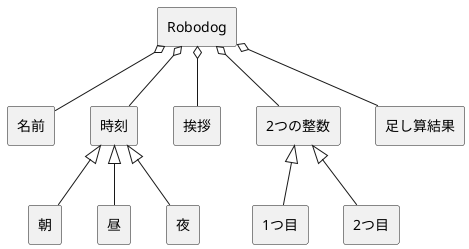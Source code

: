 @startuml Robodogドメインモデル図
skinparam componentStyle rectangle

[Robodog] o-- [名前]
[Robodog] o-- [時刻]
[Robodog] o-- [挨拶]
[Robodog] o-- [2つの整数]
[Robodog] o-- [足し算結果]

[時刻] <|-- [朝]
[時刻] <|-- [昼]
[時刻] <|-- [夜]
[2つの整数] <|-- [1つ目]
[2つの整数] <|-- [2つ目]




